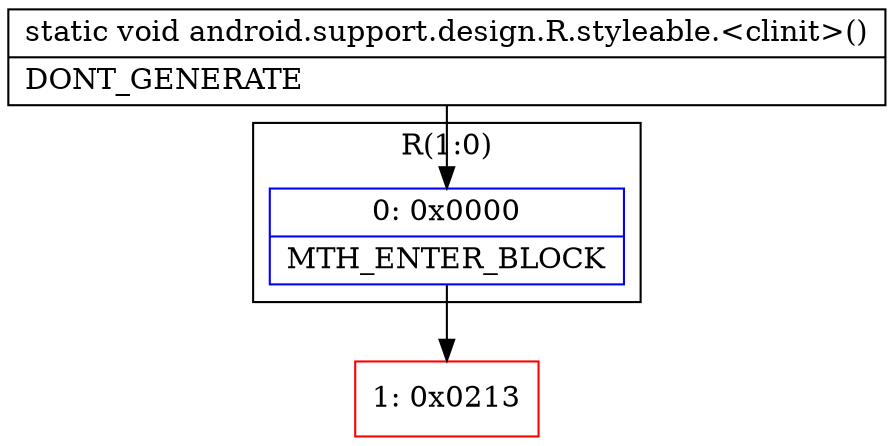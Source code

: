 digraph "CFG forandroid.support.design.R.styleable.\<clinit\>()V" {
subgraph cluster_Region_2092831094 {
label = "R(1:0)";
node [shape=record,color=blue];
Node_0 [shape=record,label="{0\:\ 0x0000|MTH_ENTER_BLOCK\l}"];
}
Node_1 [shape=record,color=red,label="{1\:\ 0x0213}"];
MethodNode[shape=record,label="{static void android.support.design.R.styleable.\<clinit\>()  | DONT_GENERATE\l}"];
MethodNode -> Node_0;
Node_0 -> Node_1;
}

